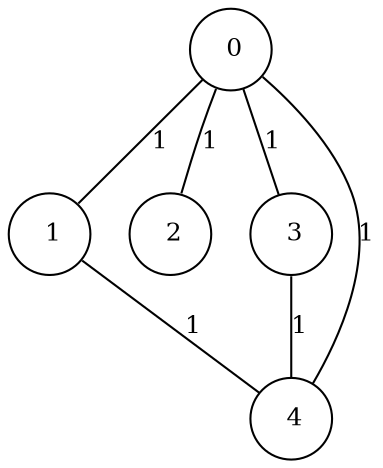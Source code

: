 graph G {
size="8.5,11;"
ratio = "expand;"
fixedsize="true;"
overlap="scale;"
node[shape=circle,width=.12,hight=.12,fontsize=12]
edge[fontsize=12]

0[label=" 0" color=black, pos="1.3042951,1.5769711!"];
1[label=" 1" color=black, pos="1.7478093,2.0354209!"];
2[label=" 2" color=black, pos="0.83323854,0.87327134!"];
3[label=" 3" color=black, pos="1.9794341,1.9033663!"];
4[label=" 4" color=black, pos="2.6668803,1.163968!"];
0--1[label="1"]
0--2[label="1"]
0--3[label="1"]
0--4[label="1"]
1--4[label="1"]
3--4[label="1"]

}
